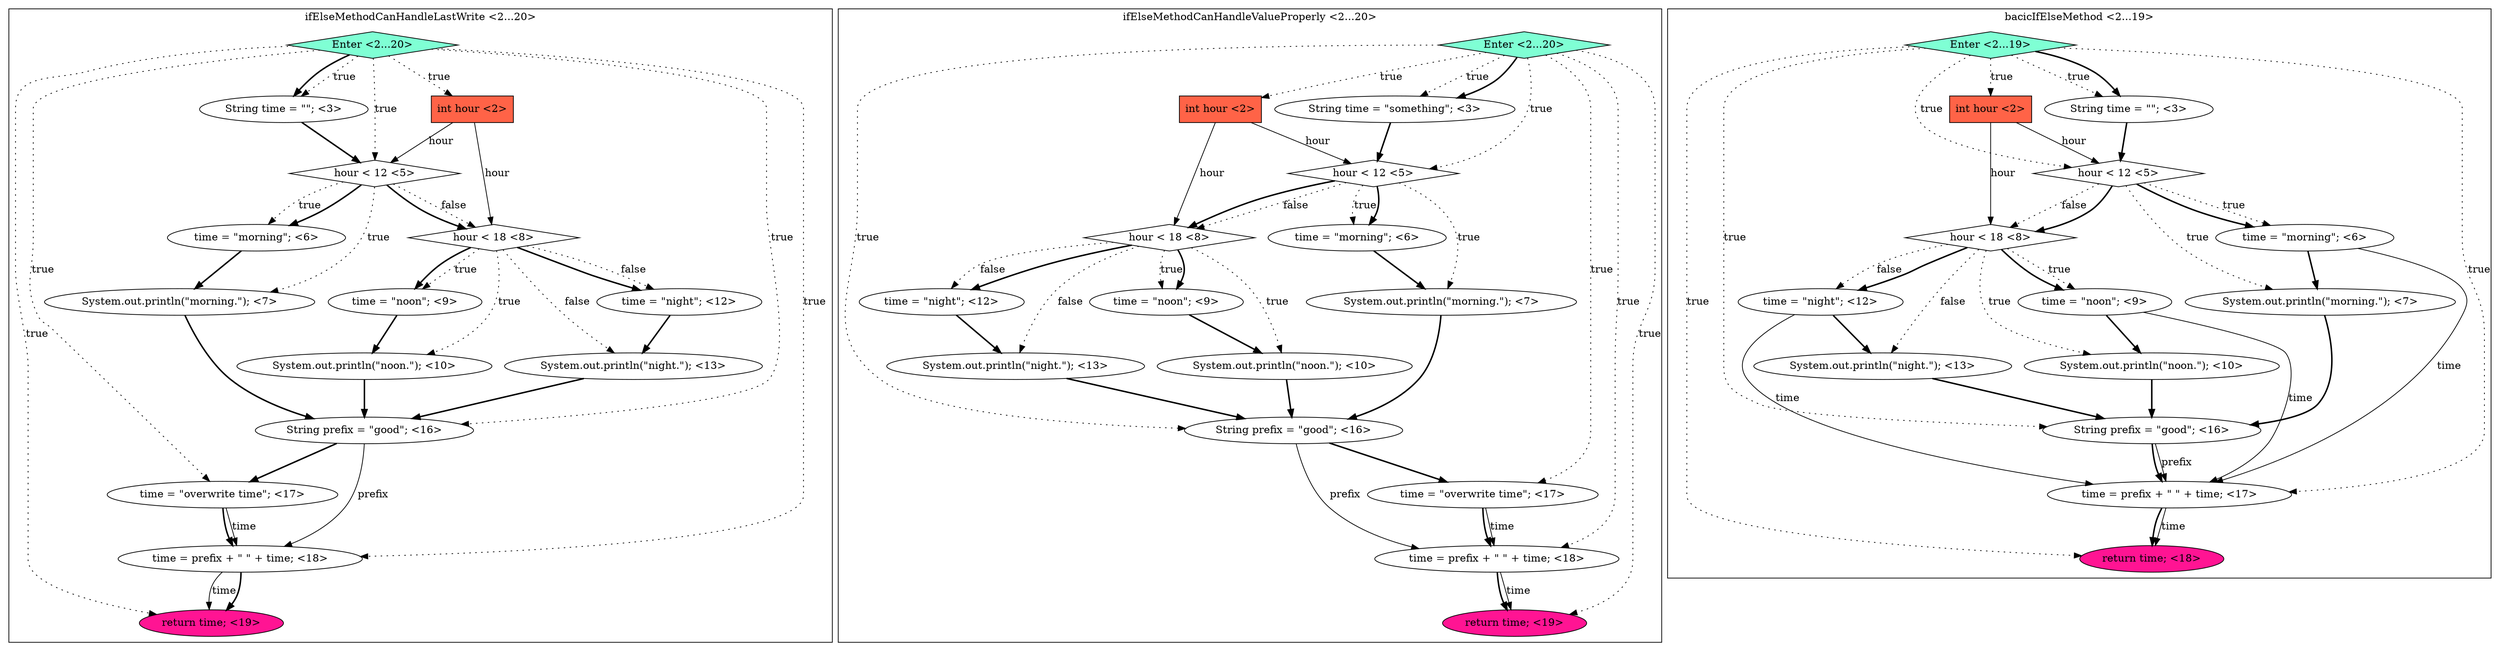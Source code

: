 digraph {
subgraph cluster0 {
label = "ifElseMethodCanHandleLastWrite <2...20>";
0.2 [style = filled, label = "hour < 12 <5>", fillcolor = white, shape = diamond];
0.8 [style = filled, label = "time = \"night\"; <12>", fillcolor = white, shape = ellipse];
0.13 [style = filled, label = "return time; <19>", fillcolor = deeppink, shape = ellipse];
0.3 [style = filled, label = "time = \"morning\"; <6>", fillcolor = white, shape = ellipse];
0.11 [style = filled, label = "time = \"overwrite time\"; <17>", fillcolor = white, shape = ellipse];
0.1 [style = filled, label = "String time = \"\"; <3>", fillcolor = white, shape = ellipse];
0.9 [style = filled, label = "System.out.println(\"night.\"); <13>", fillcolor = white, shape = ellipse];
0.10 [style = filled, label = "String prefix = \"good\"; <16>", fillcolor = white, shape = ellipse];
0.12 [style = filled, label = "time = prefix + \" \" + time; <18>", fillcolor = white, shape = ellipse];
0.4 [style = filled, label = "System.out.println(\"morning.\"); <7>", fillcolor = white, shape = ellipse];
0.6 [style = filled, label = "time = \"noon\"; <9>", fillcolor = white, shape = ellipse];
0.0 [style = filled, label = "int hour <2>", fillcolor = tomato, shape = box];
0.7 [style = filled, label = "System.out.println(\"noon.\"); <10>", fillcolor = white, shape = ellipse];
0.14 [style = filled, label = "Enter <2...20>", fillcolor = aquamarine, shape = diamond];
0.5 [style = filled, label = "hour < 18 <8>", fillcolor = white, shape = diamond];
0.0 -> 0.2 [style = solid, label="hour"];
0.0 -> 0.5 [style = solid, label="hour"];
0.1 -> 0.2 [style = bold, label=""];
0.2 -> 0.3 [style = dotted, label="true"];
0.2 -> 0.3 [style = bold, label=""];
0.2 -> 0.4 [style = dotted, label="true"];
0.2 -> 0.5 [style = dotted, label="false"];
0.2 -> 0.5 [style = bold, label=""];
0.3 -> 0.4 [style = bold, label=""];
0.4 -> 0.10 [style = bold, label=""];
0.5 -> 0.6 [style = dotted, label="true"];
0.5 -> 0.6 [style = bold, label=""];
0.5 -> 0.7 [style = dotted, label="true"];
0.5 -> 0.8 [style = dotted, label="false"];
0.5 -> 0.8 [style = bold, label=""];
0.5 -> 0.9 [style = dotted, label="false"];
0.6 -> 0.7 [style = bold, label=""];
0.7 -> 0.10 [style = bold, label=""];
0.8 -> 0.9 [style = bold, label=""];
0.9 -> 0.10 [style = bold, label=""];
0.10 -> 0.11 [style = bold, label=""];
0.10 -> 0.12 [style = solid, label="prefix"];
0.11 -> 0.12 [style = solid, label="time"];
0.11 -> 0.12 [style = bold, label=""];
0.12 -> 0.13 [style = solid, label="time"];
0.12 -> 0.13 [style = bold, label=""];
0.14 -> 0.0 [style = dotted, label="true"];
0.14 -> 0.1 [style = dotted, label="true"];
0.14 -> 0.1 [style = bold, label=""];
0.14 -> 0.2 [style = dotted, label="true"];
0.14 -> 0.10 [style = dotted, label="true"];
0.14 -> 0.11 [style = dotted, label="true"];
0.14 -> 0.12 [style = dotted, label="true"];
0.14 -> 0.13 [style = dotted, label="true"];
}
subgraph cluster1 {
label = "ifElseMethodCanHandleValueProperly <2...20>";
1.6 [style = filled, label = "time = \"noon\"; <9>", fillcolor = white, shape = ellipse];
1.4 [style = filled, label = "System.out.println(\"morning.\"); <7>", fillcolor = white, shape = ellipse];
1.0 [style = filled, label = "int hour <2>", fillcolor = tomato, shape = box];
1.7 [style = filled, label = "System.out.println(\"noon.\"); <10>", fillcolor = white, shape = ellipse];
1.14 [style = filled, label = "Enter <2...20>", fillcolor = aquamarine, shape = diamond];
1.5 [style = filled, label = "hour < 18 <8>", fillcolor = white, shape = diamond];
1.3 [style = filled, label = "time = \"morning\"; <6>", fillcolor = white, shape = ellipse];
1.12 [style = filled, label = "time = prefix + \" \" + time; <18>", fillcolor = white, shape = ellipse];
1.2 [style = filled, label = "hour < 12 <5>", fillcolor = white, shape = diamond];
1.10 [style = filled, label = "String prefix = \"good\"; <16>", fillcolor = white, shape = ellipse];
1.13 [style = filled, label = "return time; <19>", fillcolor = deeppink, shape = ellipse];
1.9 [style = filled, label = "System.out.println(\"night.\"); <13>", fillcolor = white, shape = ellipse];
1.11 [style = filled, label = "time = \"overwrite time\"; <17>", fillcolor = white, shape = ellipse];
1.1 [style = filled, label = "String time = \"something\"; <3>", fillcolor = white, shape = ellipse];
1.8 [style = filled, label = "time = \"night\"; <12>", fillcolor = white, shape = ellipse];
1.0 -> 1.2 [style = solid, label="hour"];
1.0 -> 1.5 [style = solid, label="hour"];
1.1 -> 1.2 [style = bold, label=""];
1.2 -> 1.3 [style = dotted, label="true"];
1.2 -> 1.3 [style = bold, label=""];
1.2 -> 1.4 [style = dotted, label="true"];
1.2 -> 1.5 [style = dotted, label="false"];
1.2 -> 1.5 [style = bold, label=""];
1.3 -> 1.4 [style = bold, label=""];
1.4 -> 1.10 [style = bold, label=""];
1.5 -> 1.6 [style = dotted, label="true"];
1.5 -> 1.6 [style = bold, label=""];
1.5 -> 1.7 [style = dotted, label="true"];
1.5 -> 1.8 [style = dotted, label="false"];
1.5 -> 1.8 [style = bold, label=""];
1.5 -> 1.9 [style = dotted, label="false"];
1.6 -> 1.7 [style = bold, label=""];
1.7 -> 1.10 [style = bold, label=""];
1.8 -> 1.9 [style = bold, label=""];
1.9 -> 1.10 [style = bold, label=""];
1.10 -> 1.11 [style = bold, label=""];
1.10 -> 1.12 [style = solid, label="prefix"];
1.11 -> 1.12 [style = solid, label="time"];
1.11 -> 1.12 [style = bold, label=""];
1.12 -> 1.13 [style = solid, label="time"];
1.12 -> 1.13 [style = bold, label=""];
1.14 -> 1.0 [style = dotted, label="true"];
1.14 -> 1.1 [style = dotted, label="true"];
1.14 -> 1.1 [style = bold, label=""];
1.14 -> 1.2 [style = dotted, label="true"];
1.14 -> 1.10 [style = dotted, label="true"];
1.14 -> 1.11 [style = dotted, label="true"];
1.14 -> 1.12 [style = dotted, label="true"];
1.14 -> 1.13 [style = dotted, label="true"];
}
subgraph cluster2 {
label = "bacicIfElseMethod <2...19>";
2.9 [style = filled, label = "System.out.println(\"night.\"); <13>", fillcolor = white, shape = ellipse];
2.1 [style = filled, label = "String time = \"\"; <3>", fillcolor = white, shape = ellipse];
2.12 [style = filled, label = "return time; <18>", fillcolor = deeppink, shape = ellipse];
2.4 [style = filled, label = "System.out.println(\"morning.\"); <7>", fillcolor = white, shape = ellipse];
2.3 [style = filled, label = "time = \"morning\"; <6>", fillcolor = white, shape = ellipse];
2.10 [style = filled, label = "String prefix = \"good\"; <16>", fillcolor = white, shape = ellipse];
2.5 [style = filled, label = "hour < 18 <8>", fillcolor = white, shape = diamond];
2.0 [style = filled, label = "int hour <2>", fillcolor = tomato, shape = box];
2.2 [style = filled, label = "hour < 12 <5>", fillcolor = white, shape = diamond];
2.13 [style = filled, label = "Enter <2...19>", fillcolor = aquamarine, shape = diamond];
2.6 [style = filled, label = "time = \"noon\"; <9>", fillcolor = white, shape = ellipse];
2.7 [style = filled, label = "System.out.println(\"noon.\"); <10>", fillcolor = white, shape = ellipse];
2.11 [style = filled, label = "time = prefix + \" \" + time; <17>", fillcolor = white, shape = ellipse];
2.8 [style = filled, label = "time = \"night\"; <12>", fillcolor = white, shape = ellipse];
2.0 -> 2.2 [style = solid, label="hour"];
2.0 -> 2.5 [style = solid, label="hour"];
2.1 -> 2.2 [style = bold, label=""];
2.2 -> 2.3 [style = dotted, label="true"];
2.2 -> 2.3 [style = bold, label=""];
2.2 -> 2.4 [style = dotted, label="true"];
2.2 -> 2.5 [style = dotted, label="false"];
2.2 -> 2.5 [style = bold, label=""];
2.3 -> 2.4 [style = bold, label=""];
2.3 -> 2.11 [style = solid, label="time"];
2.4 -> 2.10 [style = bold, label=""];
2.5 -> 2.6 [style = dotted, label="true"];
2.5 -> 2.6 [style = bold, label=""];
2.5 -> 2.7 [style = dotted, label="true"];
2.5 -> 2.8 [style = dotted, label="false"];
2.5 -> 2.8 [style = bold, label=""];
2.5 -> 2.9 [style = dotted, label="false"];
2.6 -> 2.7 [style = bold, label=""];
2.6 -> 2.11 [style = solid, label="time"];
2.7 -> 2.10 [style = bold, label=""];
2.8 -> 2.9 [style = bold, label=""];
2.8 -> 2.11 [style = solid, label="time"];
2.9 -> 2.10 [style = bold, label=""];
2.10 -> 2.11 [style = solid, label="prefix"];
2.10 -> 2.11 [style = bold, label=""];
2.11 -> 2.12 [style = solid, label="time"];
2.11 -> 2.12 [style = bold, label=""];
2.13 -> 2.0 [style = dotted, label="true"];
2.13 -> 2.1 [style = dotted, label="true"];
2.13 -> 2.1 [style = bold, label=""];
2.13 -> 2.2 [style = dotted, label="true"];
2.13 -> 2.10 [style = dotted, label="true"];
2.13 -> 2.11 [style = dotted, label="true"];
2.13 -> 2.12 [style = dotted, label="true"];
}
}